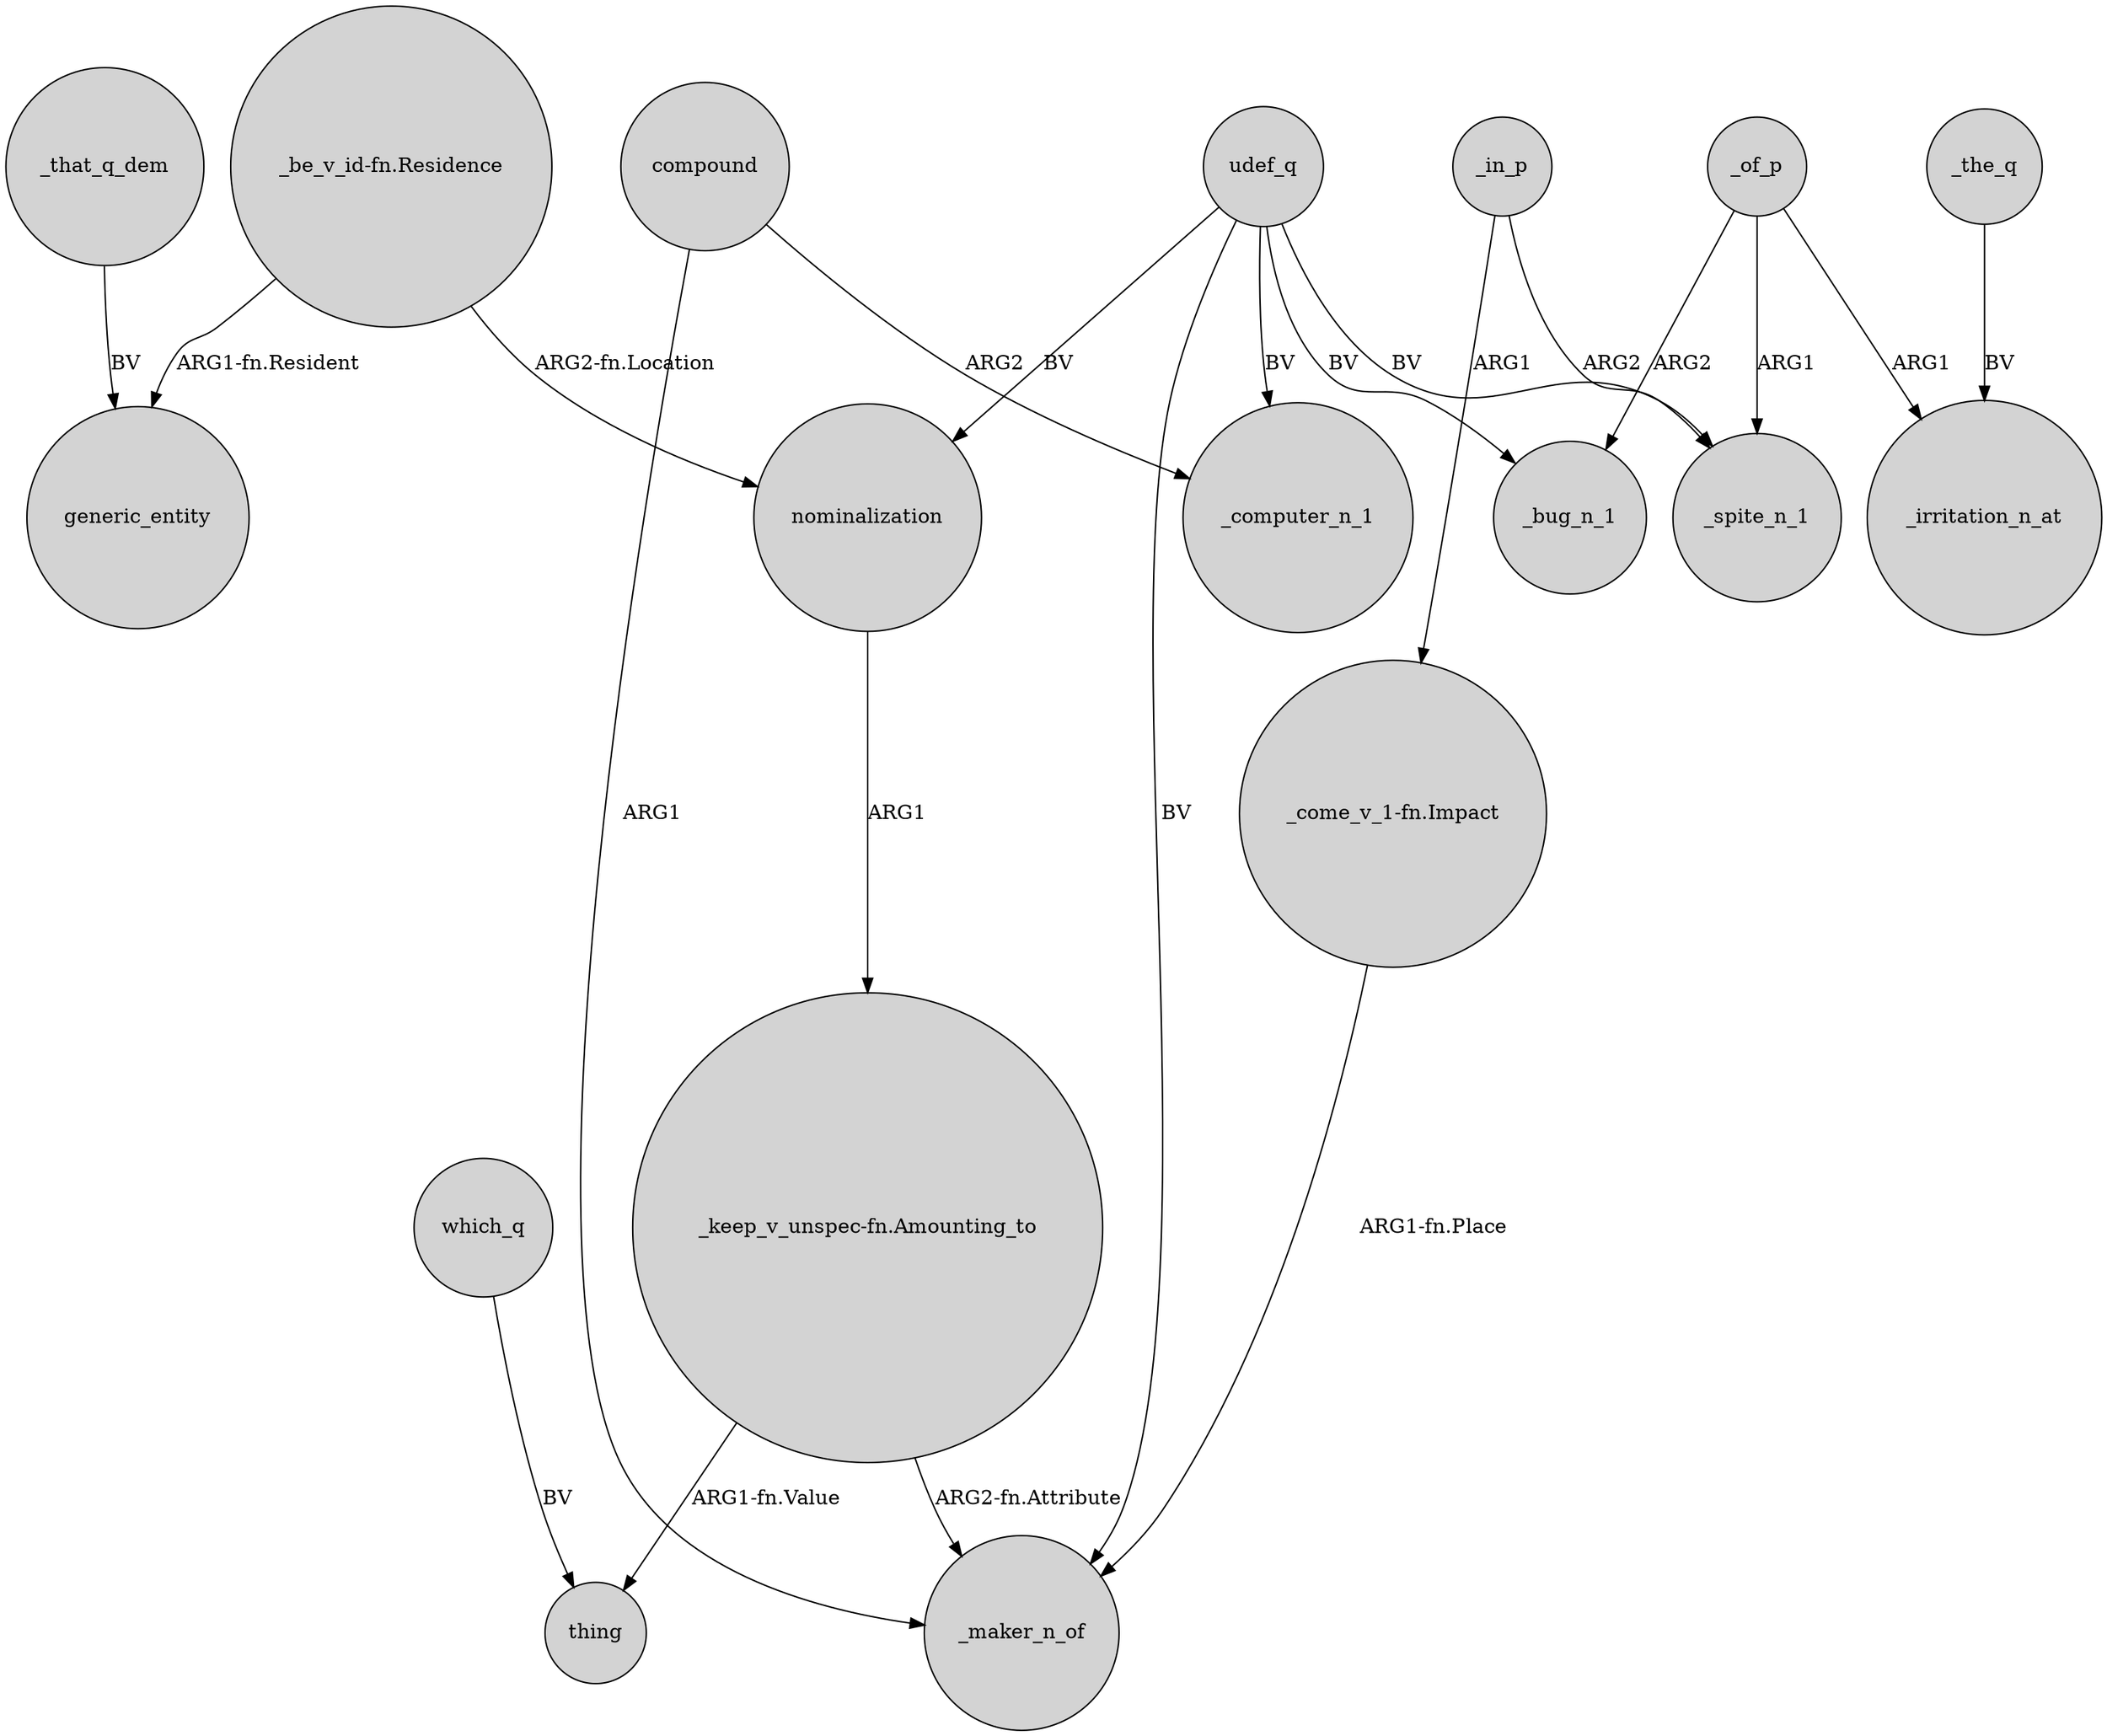 digraph {
	node [shape=circle style=filled]
	_in_p -> _spite_n_1 [label=ARG2]
	_in_p -> "_come_v_1-fn.Impact" [label=ARG1]
	"_be_v_id-fn.Residence" -> nominalization [label="ARG2-fn.Location"]
	nominalization -> "_keep_v_unspec-fn.Amounting_to" [label=ARG1]
	udef_q -> nominalization [label=BV]
	which_q -> thing [label=BV]
	compound -> _computer_n_1 [label=ARG2]
	_the_q -> _irritation_n_at [label=BV]
	udef_q -> _maker_n_of [label=BV]
	"_keep_v_unspec-fn.Amounting_to" -> _maker_n_of [label="ARG2-fn.Attribute"]
	udef_q -> _computer_n_1 [label=BV]
	"_come_v_1-fn.Impact" -> _maker_n_of [label="ARG1-fn.Place"]
	compound -> _maker_n_of [label=ARG1]
	_of_p -> _irritation_n_at [label=ARG1]
	_of_p -> _spite_n_1 [label=ARG1]
	_that_q_dem -> generic_entity [label=BV]
	"_keep_v_unspec-fn.Amounting_to" -> thing [label="ARG1-fn.Value"]
	"_be_v_id-fn.Residence" -> generic_entity [label="ARG1-fn.Resident"]
	_of_p -> _bug_n_1 [label=ARG2]
	udef_q -> _spite_n_1 [label=BV]
	udef_q -> _bug_n_1 [label=BV]
}
